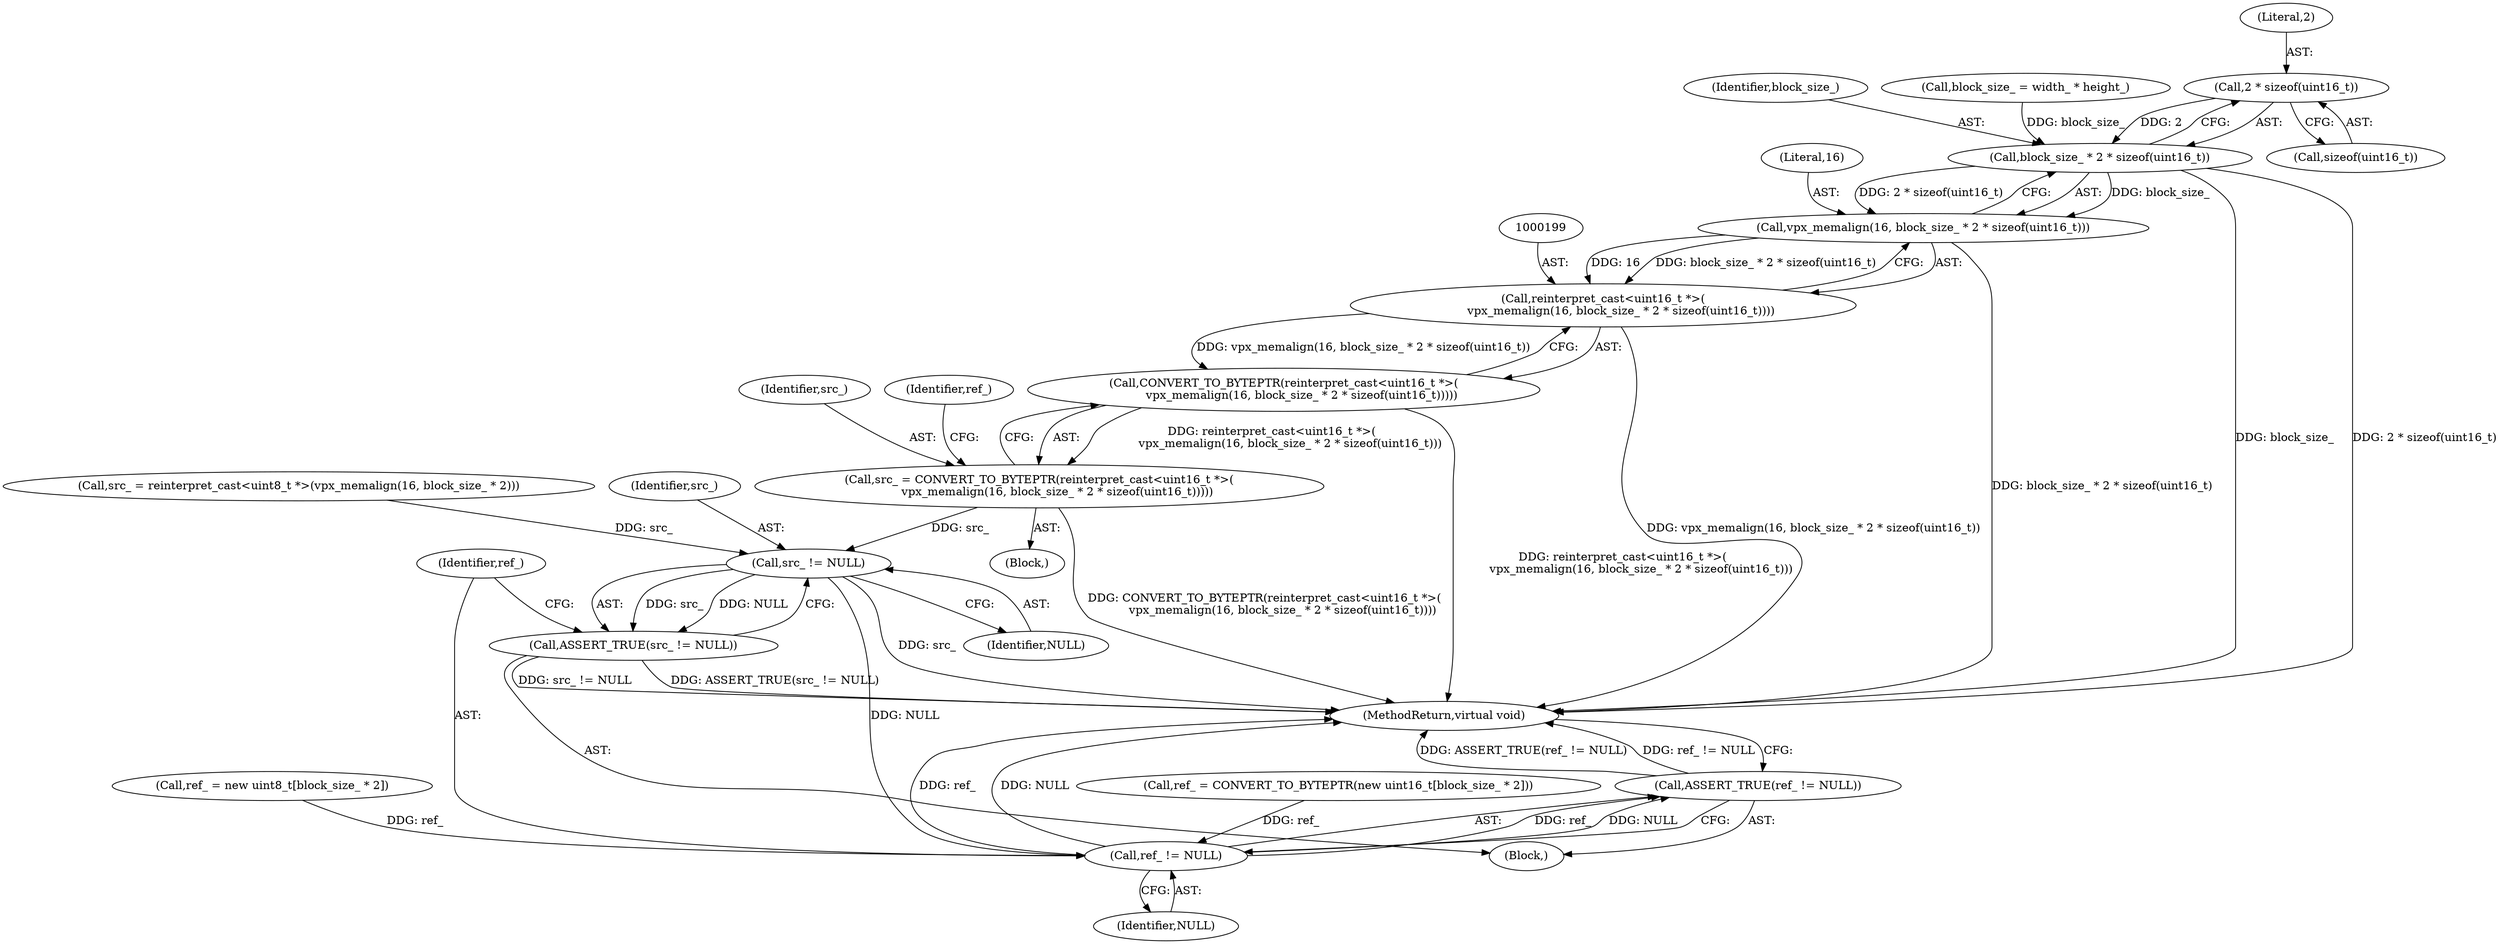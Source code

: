 digraph "0_Android_5a9753fca56f0eeb9f61e342b2fccffc364f9426_114@API" {
"1000204" [label="(Call,2 * sizeof(uint16_t))"];
"1000202" [label="(Call,block_size_ * 2 * sizeof(uint16_t))"];
"1000200" [label="(Call,vpx_memalign(16, block_size_ * 2 * sizeof(uint16_t)))"];
"1000198" [label="(Call,reinterpret_cast<uint16_t *>(\n          vpx_memalign(16, block_size_ * 2 * sizeof(uint16_t))))"];
"1000197" [label="(Call,CONVERT_TO_BYTEPTR(reinterpret_cast<uint16_t *>(\n          vpx_memalign(16, block_size_ * 2 * sizeof(uint16_t)))))"];
"1000195" [label="(Call,src_ = CONVERT_TO_BYTEPTR(reinterpret_cast<uint16_t *>(\n          vpx_memalign(16, block_size_ * 2 * sizeof(uint16_t)))))"];
"1000214" [label="(Call,src_ != NULL)"];
"1000213" [label="(Call,ASSERT_TRUE(src_ != NULL))"];
"1000218" [label="(Call,ref_ != NULL)"];
"1000217" [label="(Call,ASSERT_TRUE(ref_ != NULL))"];
"1000206" [label="(Call,sizeof(uint16_t))"];
"1000189" [label="(Call,ref_ = new uint8_t[block_size_ * 2])"];
"1000220" [label="(Identifier,NULL)"];
"1000219" [label="(Identifier,ref_)"];
"1000204" [label="(Call,2 * sizeof(uint16_t))"];
"1000101" [label="(Block,)"];
"1000221" [label="(MethodReturn,virtual void)"];
"1000197" [label="(Call,CONVERT_TO_BYTEPTR(reinterpret_cast<uint16_t *>(\n          vpx_memalign(16, block_size_ * 2 * sizeof(uint16_t)))))"];
"1000180" [label="(Call,src_ = reinterpret_cast<uint8_t *>(vpx_memalign(16, block_size_ * 2)))"];
"1000194" [label="(Block,)"];
"1000196" [label="(Identifier,src_)"];
"1000205" [label="(Literal,2)"];
"1000213" [label="(Call,ASSERT_TRUE(src_ != NULL))"];
"1000208" [label="(Call,ref_ = CONVERT_TO_BYTEPTR(new uint16_t[block_size_ * 2]))"];
"1000200" [label="(Call,vpx_memalign(16, block_size_ * 2 * sizeof(uint16_t)))"];
"1000216" [label="(Identifier,NULL)"];
"1000198" [label="(Call,reinterpret_cast<uint16_t *>(\n          vpx_memalign(16, block_size_ * 2 * sizeof(uint16_t))))"];
"1000217" [label="(Call,ASSERT_TRUE(ref_ != NULL))"];
"1000195" [label="(Call,src_ = CONVERT_TO_BYTEPTR(reinterpret_cast<uint16_t *>(\n          vpx_memalign(16, block_size_ * 2 * sizeof(uint16_t)))))"];
"1000218" [label="(Call,ref_ != NULL)"];
"1000214" [label="(Call,src_ != NULL)"];
"1000201" [label="(Literal,16)"];
"1000203" [label="(Identifier,block_size_)"];
"1000209" [label="(Identifier,ref_)"];
"1000202" [label="(Call,block_size_ * 2 * sizeof(uint16_t))"];
"1000171" [label="(Call,block_size_ = width_ * height_)"];
"1000215" [label="(Identifier,src_)"];
"1000204" -> "1000202"  [label="AST: "];
"1000204" -> "1000206"  [label="CFG: "];
"1000205" -> "1000204"  [label="AST: "];
"1000206" -> "1000204"  [label="AST: "];
"1000202" -> "1000204"  [label="CFG: "];
"1000204" -> "1000202"  [label="DDG: 2"];
"1000202" -> "1000200"  [label="AST: "];
"1000203" -> "1000202"  [label="AST: "];
"1000200" -> "1000202"  [label="CFG: "];
"1000202" -> "1000221"  [label="DDG: block_size_"];
"1000202" -> "1000221"  [label="DDG: 2 * sizeof(uint16_t)"];
"1000202" -> "1000200"  [label="DDG: block_size_"];
"1000202" -> "1000200"  [label="DDG: 2 * sizeof(uint16_t)"];
"1000171" -> "1000202"  [label="DDG: block_size_"];
"1000200" -> "1000198"  [label="AST: "];
"1000201" -> "1000200"  [label="AST: "];
"1000198" -> "1000200"  [label="CFG: "];
"1000200" -> "1000221"  [label="DDG: block_size_ * 2 * sizeof(uint16_t)"];
"1000200" -> "1000198"  [label="DDG: 16"];
"1000200" -> "1000198"  [label="DDG: block_size_ * 2 * sizeof(uint16_t)"];
"1000198" -> "1000197"  [label="AST: "];
"1000199" -> "1000198"  [label="AST: "];
"1000197" -> "1000198"  [label="CFG: "];
"1000198" -> "1000221"  [label="DDG: vpx_memalign(16, block_size_ * 2 * sizeof(uint16_t))"];
"1000198" -> "1000197"  [label="DDG: vpx_memalign(16, block_size_ * 2 * sizeof(uint16_t))"];
"1000197" -> "1000195"  [label="AST: "];
"1000195" -> "1000197"  [label="CFG: "];
"1000197" -> "1000221"  [label="DDG: reinterpret_cast<uint16_t *>(\n          vpx_memalign(16, block_size_ * 2 * sizeof(uint16_t)))"];
"1000197" -> "1000195"  [label="DDG: reinterpret_cast<uint16_t *>(\n          vpx_memalign(16, block_size_ * 2 * sizeof(uint16_t)))"];
"1000195" -> "1000194"  [label="AST: "];
"1000196" -> "1000195"  [label="AST: "];
"1000209" -> "1000195"  [label="CFG: "];
"1000195" -> "1000221"  [label="DDG: CONVERT_TO_BYTEPTR(reinterpret_cast<uint16_t *>(\n          vpx_memalign(16, block_size_ * 2 * sizeof(uint16_t))))"];
"1000195" -> "1000214"  [label="DDG: src_"];
"1000214" -> "1000213"  [label="AST: "];
"1000214" -> "1000216"  [label="CFG: "];
"1000215" -> "1000214"  [label="AST: "];
"1000216" -> "1000214"  [label="AST: "];
"1000213" -> "1000214"  [label="CFG: "];
"1000214" -> "1000221"  [label="DDG: src_"];
"1000214" -> "1000213"  [label="DDG: src_"];
"1000214" -> "1000213"  [label="DDG: NULL"];
"1000180" -> "1000214"  [label="DDG: src_"];
"1000214" -> "1000218"  [label="DDG: NULL"];
"1000213" -> "1000101"  [label="AST: "];
"1000219" -> "1000213"  [label="CFG: "];
"1000213" -> "1000221"  [label="DDG: src_ != NULL"];
"1000213" -> "1000221"  [label="DDG: ASSERT_TRUE(src_ != NULL)"];
"1000218" -> "1000217"  [label="AST: "];
"1000218" -> "1000220"  [label="CFG: "];
"1000219" -> "1000218"  [label="AST: "];
"1000220" -> "1000218"  [label="AST: "];
"1000217" -> "1000218"  [label="CFG: "];
"1000218" -> "1000221"  [label="DDG: ref_"];
"1000218" -> "1000221"  [label="DDG: NULL"];
"1000218" -> "1000217"  [label="DDG: ref_"];
"1000218" -> "1000217"  [label="DDG: NULL"];
"1000208" -> "1000218"  [label="DDG: ref_"];
"1000189" -> "1000218"  [label="DDG: ref_"];
"1000217" -> "1000101"  [label="AST: "];
"1000221" -> "1000217"  [label="CFG: "];
"1000217" -> "1000221"  [label="DDG: ASSERT_TRUE(ref_ != NULL)"];
"1000217" -> "1000221"  [label="DDG: ref_ != NULL"];
}
